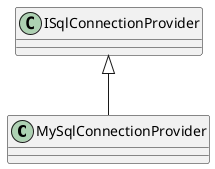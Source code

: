 @startuml
class MySqlConnectionProvider {
}
ISqlConnectionProvider <|-- MySqlConnectionProvider
@enduml

